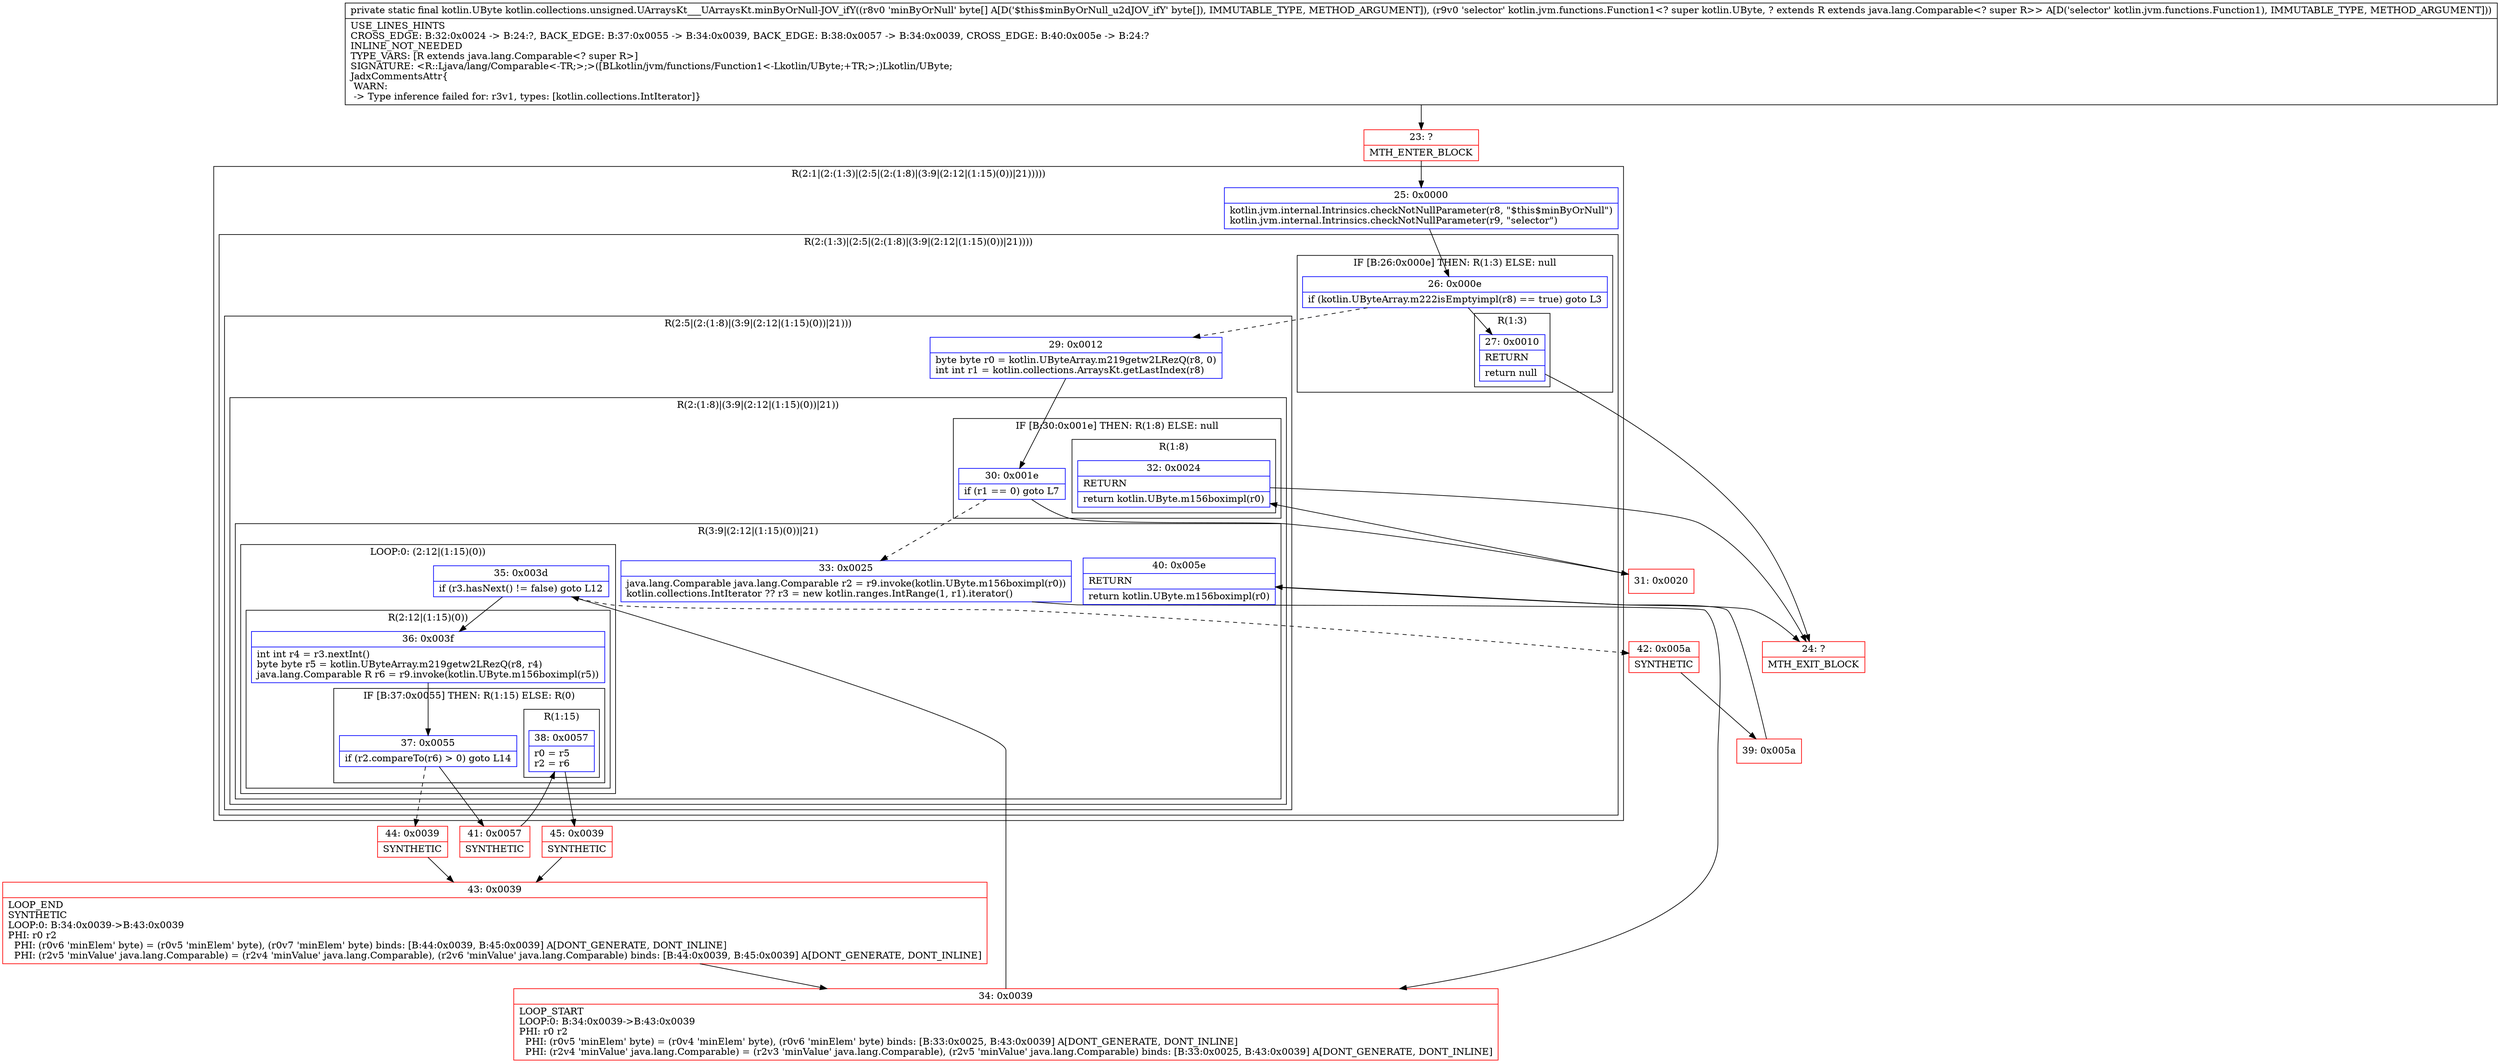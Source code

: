 digraph "CFG forkotlin.collections.unsigned.UArraysKt___UArraysKt.minByOrNull\-JOV_ifY([BLkotlin\/jvm\/functions\/Function1;)Lkotlin\/UByte;" {
subgraph cluster_Region_1246399782 {
label = "R(2:1|(2:(1:3)|(2:5|(2:(1:8)|(3:9|(2:12|(1:15)(0))|21)))))";
node [shape=record,color=blue];
Node_25 [shape=record,label="{25\:\ 0x0000|kotlin.jvm.internal.Intrinsics.checkNotNullParameter(r8, \"$this$minByOrNull\")\lkotlin.jvm.internal.Intrinsics.checkNotNullParameter(r9, \"selector\")\l}"];
subgraph cluster_Region_874668016 {
label = "R(2:(1:3)|(2:5|(2:(1:8)|(3:9|(2:12|(1:15)(0))|21))))";
node [shape=record,color=blue];
subgraph cluster_IfRegion_859826755 {
label = "IF [B:26:0x000e] THEN: R(1:3) ELSE: null";
node [shape=record,color=blue];
Node_26 [shape=record,label="{26\:\ 0x000e|if (kotlin.UByteArray.m222isEmptyimpl(r8) == true) goto L3\l}"];
subgraph cluster_Region_1851851343 {
label = "R(1:3)";
node [shape=record,color=blue];
Node_27 [shape=record,label="{27\:\ 0x0010|RETURN\l|return null\l}"];
}
}
subgraph cluster_Region_360280836 {
label = "R(2:5|(2:(1:8)|(3:9|(2:12|(1:15)(0))|21)))";
node [shape=record,color=blue];
Node_29 [shape=record,label="{29\:\ 0x0012|byte byte r0 = kotlin.UByteArray.m219getw2LRezQ(r8, 0)\lint int r1 = kotlin.collections.ArraysKt.getLastIndex(r8)\l}"];
subgraph cluster_Region_1893503256 {
label = "R(2:(1:8)|(3:9|(2:12|(1:15)(0))|21))";
node [shape=record,color=blue];
subgraph cluster_IfRegion_1289995641 {
label = "IF [B:30:0x001e] THEN: R(1:8) ELSE: null";
node [shape=record,color=blue];
Node_30 [shape=record,label="{30\:\ 0x001e|if (r1 == 0) goto L7\l}"];
subgraph cluster_Region_1988845878 {
label = "R(1:8)";
node [shape=record,color=blue];
Node_32 [shape=record,label="{32\:\ 0x0024|RETURN\l|return kotlin.UByte.m156boximpl(r0)\l}"];
}
}
subgraph cluster_Region_316433781 {
label = "R(3:9|(2:12|(1:15)(0))|21)";
node [shape=record,color=blue];
Node_33 [shape=record,label="{33\:\ 0x0025|java.lang.Comparable java.lang.Comparable r2 = r9.invoke(kotlin.UByte.m156boximpl(r0))\lkotlin.collections.IntIterator ?? r3 = new kotlin.ranges.IntRange(1, r1).iterator()\l}"];
subgraph cluster_LoopRegion_1289178456 {
label = "LOOP:0: (2:12|(1:15)(0))";
node [shape=record,color=blue];
Node_35 [shape=record,label="{35\:\ 0x003d|if (r3.hasNext() != false) goto L12\l}"];
subgraph cluster_Region_1028746874 {
label = "R(2:12|(1:15)(0))";
node [shape=record,color=blue];
Node_36 [shape=record,label="{36\:\ 0x003f|int int r4 = r3.nextInt()\lbyte byte r5 = kotlin.UByteArray.m219getw2LRezQ(r8, r4)\ljava.lang.Comparable R r6 = r9.invoke(kotlin.UByte.m156boximpl(r5))\l}"];
subgraph cluster_IfRegion_1635254928 {
label = "IF [B:37:0x0055] THEN: R(1:15) ELSE: R(0)";
node [shape=record,color=blue];
Node_37 [shape=record,label="{37\:\ 0x0055|if (r2.compareTo(r6) \> 0) goto L14\l}"];
subgraph cluster_Region_968003725 {
label = "R(1:15)";
node [shape=record,color=blue];
Node_38 [shape=record,label="{38\:\ 0x0057|r0 = r5\lr2 = r6\l}"];
}
subgraph cluster_Region_1445432620 {
label = "R(0)";
node [shape=record,color=blue];
}
}
}
}
Node_40 [shape=record,label="{40\:\ 0x005e|RETURN\l|return kotlin.UByte.m156boximpl(r0)\l}"];
}
}
}
}
}
Node_23 [shape=record,color=red,label="{23\:\ ?|MTH_ENTER_BLOCK\l}"];
Node_24 [shape=record,color=red,label="{24\:\ ?|MTH_EXIT_BLOCK\l}"];
Node_31 [shape=record,color=red,label="{31\:\ 0x0020}"];
Node_34 [shape=record,color=red,label="{34\:\ 0x0039|LOOP_START\lLOOP:0: B:34:0x0039\-\>B:43:0x0039\lPHI: r0 r2 \l  PHI: (r0v5 'minElem' byte) = (r0v4 'minElem' byte), (r0v6 'minElem' byte) binds: [B:33:0x0025, B:43:0x0039] A[DONT_GENERATE, DONT_INLINE]\l  PHI: (r2v4 'minValue' java.lang.Comparable) = (r2v3 'minValue' java.lang.Comparable), (r2v5 'minValue' java.lang.Comparable) binds: [B:33:0x0025, B:43:0x0039] A[DONT_GENERATE, DONT_INLINE]\l}"];
Node_41 [shape=record,color=red,label="{41\:\ 0x0057|SYNTHETIC\l}"];
Node_45 [shape=record,color=red,label="{45\:\ 0x0039|SYNTHETIC\l}"];
Node_43 [shape=record,color=red,label="{43\:\ 0x0039|LOOP_END\lSYNTHETIC\lLOOP:0: B:34:0x0039\-\>B:43:0x0039\lPHI: r0 r2 \l  PHI: (r0v6 'minElem' byte) = (r0v5 'minElem' byte), (r0v7 'minElem' byte) binds: [B:44:0x0039, B:45:0x0039] A[DONT_GENERATE, DONT_INLINE]\l  PHI: (r2v5 'minValue' java.lang.Comparable) = (r2v4 'minValue' java.lang.Comparable), (r2v6 'minValue' java.lang.Comparable) binds: [B:44:0x0039, B:45:0x0039] A[DONT_GENERATE, DONT_INLINE]\l}"];
Node_44 [shape=record,color=red,label="{44\:\ 0x0039|SYNTHETIC\l}"];
Node_42 [shape=record,color=red,label="{42\:\ 0x005a|SYNTHETIC\l}"];
Node_39 [shape=record,color=red,label="{39\:\ 0x005a}"];
MethodNode[shape=record,label="{private static final kotlin.UByte kotlin.collections.unsigned.UArraysKt___UArraysKt.minByOrNull\-JOV_ifY((r8v0 'minByOrNull' byte[] A[D('$this$minByOrNull_u2dJOV_ifY' byte[]), IMMUTABLE_TYPE, METHOD_ARGUMENT]), (r9v0 'selector' kotlin.jvm.functions.Function1\<? super kotlin.UByte, ? extends R extends java.lang.Comparable\<? super R\>\> A[D('selector' kotlin.jvm.functions.Function1), IMMUTABLE_TYPE, METHOD_ARGUMENT]))  | USE_LINES_HINTS\lCROSS_EDGE: B:32:0x0024 \-\> B:24:?, BACK_EDGE: B:37:0x0055 \-\> B:34:0x0039, BACK_EDGE: B:38:0x0057 \-\> B:34:0x0039, CROSS_EDGE: B:40:0x005e \-\> B:24:?\lINLINE_NOT_NEEDED\lTYPE_VARS: [R extends java.lang.Comparable\<? super R\>]\lSIGNATURE: \<R::Ljava\/lang\/Comparable\<\-TR;\>;\>([BLkotlin\/jvm\/functions\/Function1\<\-Lkotlin\/UByte;+TR;\>;)Lkotlin\/UByte;\lJadxCommentsAttr\{\l WARN: \l \-\> Type inference failed for: r3v1, types: [kotlin.collections.IntIterator]\}\l}"];
MethodNode -> Node_23;Node_25 -> Node_26;
Node_26 -> Node_27;
Node_26 -> Node_29[style=dashed];
Node_27 -> Node_24;
Node_29 -> Node_30;
Node_30 -> Node_31;
Node_30 -> Node_33[style=dashed];
Node_32 -> Node_24;
Node_33 -> Node_34;
Node_35 -> Node_36;
Node_35 -> Node_42[style=dashed];
Node_36 -> Node_37;
Node_37 -> Node_41;
Node_37 -> Node_44[style=dashed];
Node_38 -> Node_45;
Node_40 -> Node_24;
Node_23 -> Node_25;
Node_31 -> Node_32;
Node_34 -> Node_35;
Node_41 -> Node_38;
Node_45 -> Node_43;
Node_43 -> Node_34;
Node_44 -> Node_43;
Node_42 -> Node_39;
Node_39 -> Node_40;
}

